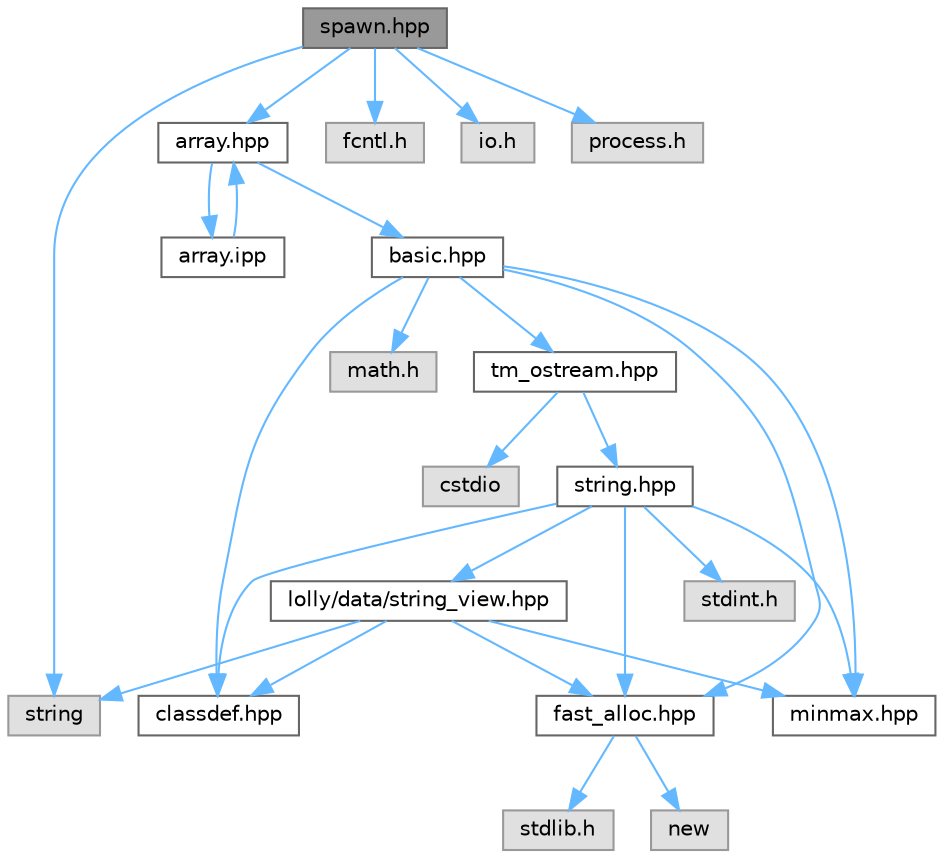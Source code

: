 digraph "spawn.hpp"
{
 // LATEX_PDF_SIZE
  bgcolor="transparent";
  edge [fontname=Helvetica,fontsize=10,labelfontname=Helvetica,labelfontsize=10];
  node [fontname=Helvetica,fontsize=10,shape=box,height=0.2,width=0.4];
  Node1 [id="Node000001",label="spawn.hpp",height=0.2,width=0.4,color="gray40", fillcolor="grey60", style="filled", fontcolor="black",tooltip=" "];
  Node1 -> Node2 [id="edge1_Node000001_Node000002",color="steelblue1",style="solid",tooltip=" "];
  Node2 [id="Node000002",label="array.hpp",height=0.2,width=0.4,color="grey40", fillcolor="white", style="filled",URL="$array_8hpp.html",tooltip=" "];
  Node2 -> Node3 [id="edge2_Node000002_Node000003",color="steelblue1",style="solid",tooltip=" "];
  Node3 [id="Node000003",label="basic.hpp",height=0.2,width=0.4,color="grey40", fillcolor="white", style="filled",URL="$basic_8hpp.html",tooltip=" "];
  Node3 -> Node4 [id="edge3_Node000003_Node000004",color="steelblue1",style="solid",tooltip=" "];
  Node4 [id="Node000004",label="classdef.hpp",height=0.2,width=0.4,color="grey40", fillcolor="white", style="filled",URL="$classdef_8hpp.html",tooltip=" "];
  Node3 -> Node5 [id="edge4_Node000003_Node000005",color="steelblue1",style="solid",tooltip=" "];
  Node5 [id="Node000005",label="fast_alloc.hpp",height=0.2,width=0.4,color="grey40", fillcolor="white", style="filled",URL="$fast__alloc_8hpp.html",tooltip=" "];
  Node5 -> Node6 [id="edge5_Node000005_Node000006",color="steelblue1",style="solid",tooltip=" "];
  Node6 [id="Node000006",label="stdlib.h",height=0.2,width=0.4,color="grey60", fillcolor="#E0E0E0", style="filled",tooltip=" "];
  Node5 -> Node7 [id="edge6_Node000005_Node000007",color="steelblue1",style="solid",tooltip=" "];
  Node7 [id="Node000007",label="new",height=0.2,width=0.4,color="grey60", fillcolor="#E0E0E0", style="filled",tooltip=" "];
  Node3 -> Node8 [id="edge7_Node000003_Node000008",color="steelblue1",style="solid",tooltip=" "];
  Node8 [id="Node000008",label="minmax.hpp",height=0.2,width=0.4,color="grey40", fillcolor="white", style="filled",URL="$minmax_8hpp.html",tooltip=" "];
  Node3 -> Node9 [id="edge8_Node000003_Node000009",color="steelblue1",style="solid",tooltip=" "];
  Node9 [id="Node000009",label="tm_ostream.hpp",height=0.2,width=0.4,color="grey40", fillcolor="white", style="filled",URL="$tm__ostream_8hpp.html",tooltip=" "];
  Node9 -> Node10 [id="edge9_Node000009_Node000010",color="steelblue1",style="solid",tooltip=" "];
  Node10 [id="Node000010",label="string.hpp",height=0.2,width=0.4,color="grey40", fillcolor="white", style="filled",URL="$string_8hpp.html",tooltip=" "];
  Node10 -> Node4 [id="edge10_Node000010_Node000004",color="steelblue1",style="solid",tooltip=" "];
  Node10 -> Node5 [id="edge11_Node000010_Node000005",color="steelblue1",style="solid",tooltip=" "];
  Node10 -> Node11 [id="edge12_Node000010_Node000011",color="steelblue1",style="solid",tooltip=" "];
  Node11 [id="Node000011",label="lolly/data/string_view.hpp",height=0.2,width=0.4,color="grey40", fillcolor="white", style="filled",URL="$string__view_8hpp.html",tooltip=" "];
  Node11 -> Node4 [id="edge13_Node000011_Node000004",color="steelblue1",style="solid",tooltip=" "];
  Node11 -> Node5 [id="edge14_Node000011_Node000005",color="steelblue1",style="solid",tooltip=" "];
  Node11 -> Node8 [id="edge15_Node000011_Node000008",color="steelblue1",style="solid",tooltip=" "];
  Node11 -> Node12 [id="edge16_Node000011_Node000012",color="steelblue1",style="solid",tooltip=" "];
  Node12 [id="Node000012",label="string",height=0.2,width=0.4,color="grey60", fillcolor="#E0E0E0", style="filled",tooltip=" "];
  Node10 -> Node8 [id="edge17_Node000010_Node000008",color="steelblue1",style="solid",tooltip=" "];
  Node10 -> Node13 [id="edge18_Node000010_Node000013",color="steelblue1",style="solid",tooltip=" "];
  Node13 [id="Node000013",label="stdint.h",height=0.2,width=0.4,color="grey60", fillcolor="#E0E0E0", style="filled",tooltip=" "];
  Node9 -> Node14 [id="edge19_Node000009_Node000014",color="steelblue1",style="solid",tooltip=" "];
  Node14 [id="Node000014",label="cstdio",height=0.2,width=0.4,color="grey60", fillcolor="#E0E0E0", style="filled",tooltip=" "];
  Node3 -> Node15 [id="edge20_Node000003_Node000015",color="steelblue1",style="solid",tooltip=" "];
  Node15 [id="Node000015",label="math.h",height=0.2,width=0.4,color="grey60", fillcolor="#E0E0E0", style="filled",tooltip=" "];
  Node2 -> Node16 [id="edge21_Node000002_Node000016",color="steelblue1",style="solid",tooltip=" "];
  Node16 [id="Node000016",label="array.ipp",height=0.2,width=0.4,color="grey40", fillcolor="white", style="filled",URL="$array_8ipp.html",tooltip=" "];
  Node16 -> Node2 [id="edge22_Node000016_Node000002",color="steelblue1",style="solid",tooltip=" "];
  Node1 -> Node17 [id="edge23_Node000001_Node000017",color="steelblue1",style="solid",tooltip=" "];
  Node17 [id="Node000017",label="fcntl.h",height=0.2,width=0.4,color="grey60", fillcolor="#E0E0E0", style="filled",tooltip=" "];
  Node1 -> Node18 [id="edge24_Node000001_Node000018",color="steelblue1",style="solid",tooltip=" "];
  Node18 [id="Node000018",label="io.h",height=0.2,width=0.4,color="grey60", fillcolor="#E0E0E0", style="filled",tooltip=" "];
  Node1 -> Node19 [id="edge25_Node000001_Node000019",color="steelblue1",style="solid",tooltip=" "];
  Node19 [id="Node000019",label="process.h",height=0.2,width=0.4,color="grey60", fillcolor="#E0E0E0", style="filled",tooltip=" "];
  Node1 -> Node12 [id="edge26_Node000001_Node000012",color="steelblue1",style="solid",tooltip=" "];
}
